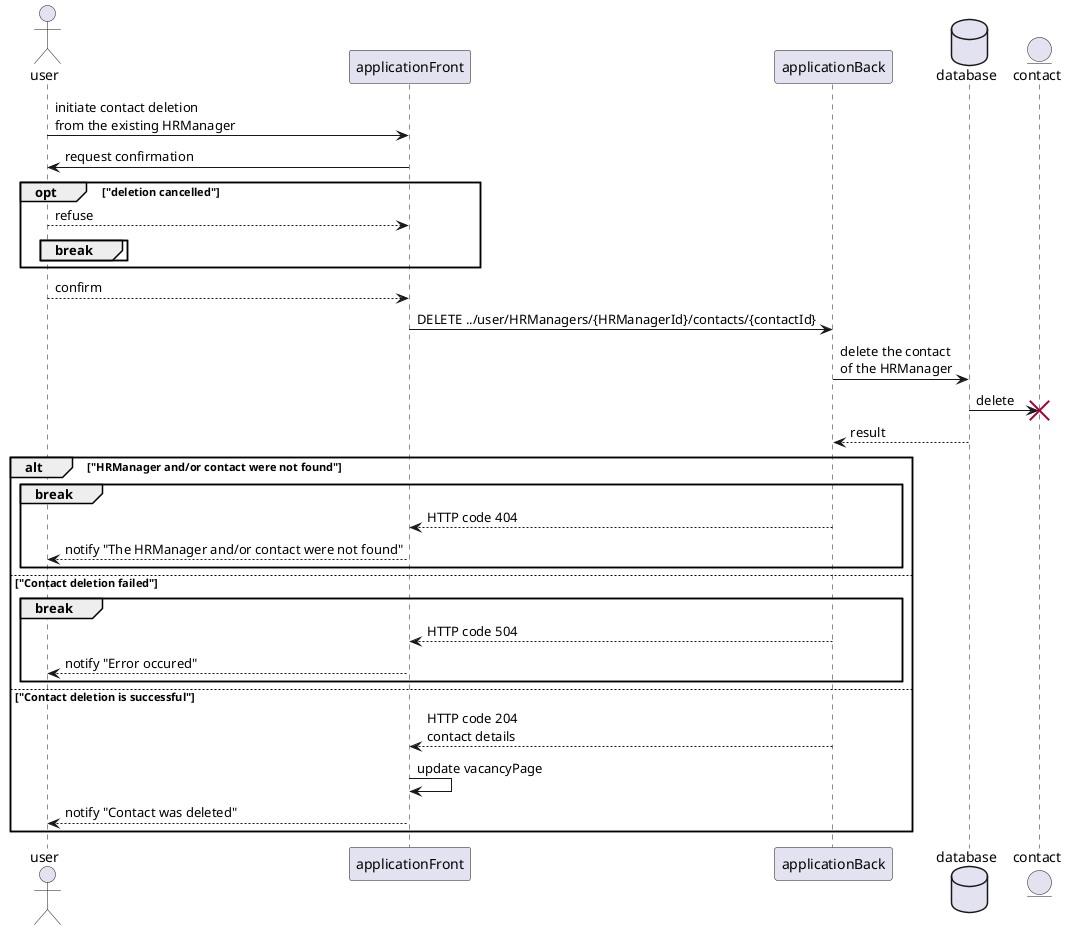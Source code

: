 @startuml "Delete the contact of the HRManager of the existing vacancy sequence diagram"
skinparam topurl https://github.com/dimonar2186/jobHunter/tree/master/srs/algorithms/
skinparam sequenceReferenceBackgroundColor yellow

    actor "user" as user
    participant "applicationFront" as front
    participant "applicationBack" as back
    database "database" as db
    entity "contact" as contact

    user -> front : initiate contact deletion\nfrom the existing HRManager
    front -> user : request confirmation
    opt "deletion cancelled"
        user --> front : refuse
        break
        end
    end
    user --> front : confirm

    front -> back : DELETE ../user/HRManagers/{HRManagerId}/contacts/{contactId}
    back -> db : delete the contact\nof the HRManager
    db -> contact !! : delete
    db --> back : result
    alt "HRManager and/or contact were not found"
        break
            back --> front : HTTP code 404
            front --> user : notify "The HRManager and/or contact were not found"
        end
    else "Contact deletion failed"
        break
            back --> front : HTTP code 504
            front --> user : notify "Error occured"
        end
    else "Contact deletion is successful"
        back --> front : HTTP code 204 \ncontact details
        front -> front : update vacancyPage
        front --> user : notify "Contact was deleted"
    end

@enduml
